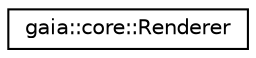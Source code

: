 digraph G
{
  edge [fontname="Helvetica",fontsize="10",labelfontname="Helvetica",labelfontsize="10"];
  node [fontname="Helvetica",fontsize="10",shape=record];
  rankdir=LR;
  Node1 [label="gaia::core::Renderer",height=0.2,width=0.4,color="black", fillcolor="white", style="filled",URL="$d8/de2/classgaia_1_1core_1_1_renderer.html"];
}
